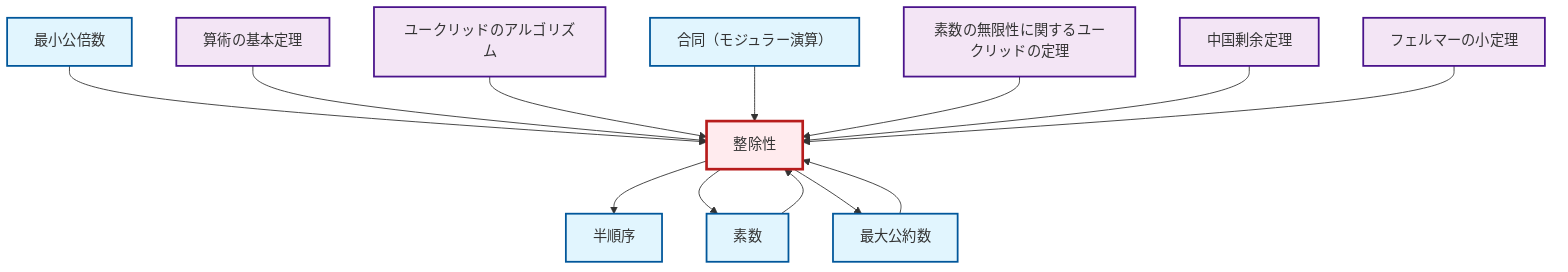 graph TD
    classDef definition fill:#e1f5fe,stroke:#01579b,stroke-width:2px
    classDef theorem fill:#f3e5f5,stroke:#4a148c,stroke-width:2px
    classDef axiom fill:#fff3e0,stroke:#e65100,stroke-width:2px
    classDef example fill:#e8f5e9,stroke:#1b5e20,stroke-width:2px
    classDef current fill:#ffebee,stroke:#b71c1c,stroke-width:3px
    thm-euclid-infinitude-primes["素数の無限性に関するユークリッドの定理"]:::theorem
    thm-chinese-remainder["中国剰余定理"]:::theorem
    thm-fermat-little["フェルマーの小定理"]:::theorem
    thm-euclidean-algorithm["ユークリッドのアルゴリズム"]:::theorem
    def-gcd["最大公約数"]:::definition
    def-congruence["合同（モジュラー演算）"]:::definition
    thm-fundamental-arithmetic["算術の基本定理"]:::theorem
    def-partial-order["半順序"]:::definition
    def-divisibility["整除性"]:::definition
    def-lcm["最小公倍数"]:::definition
    def-prime["素数"]:::definition
    def-divisibility --> def-partial-order
    def-gcd --> def-divisibility
    def-prime --> def-divisibility
    def-lcm --> def-divisibility
    def-divisibility --> def-prime
    thm-fundamental-arithmetic --> def-divisibility
    def-divisibility --> def-gcd
    thm-euclidean-algorithm --> def-divisibility
    def-congruence --> def-divisibility
    thm-euclid-infinitude-primes --> def-divisibility
    thm-chinese-remainder --> def-divisibility
    thm-fermat-little --> def-divisibility
    class def-divisibility current